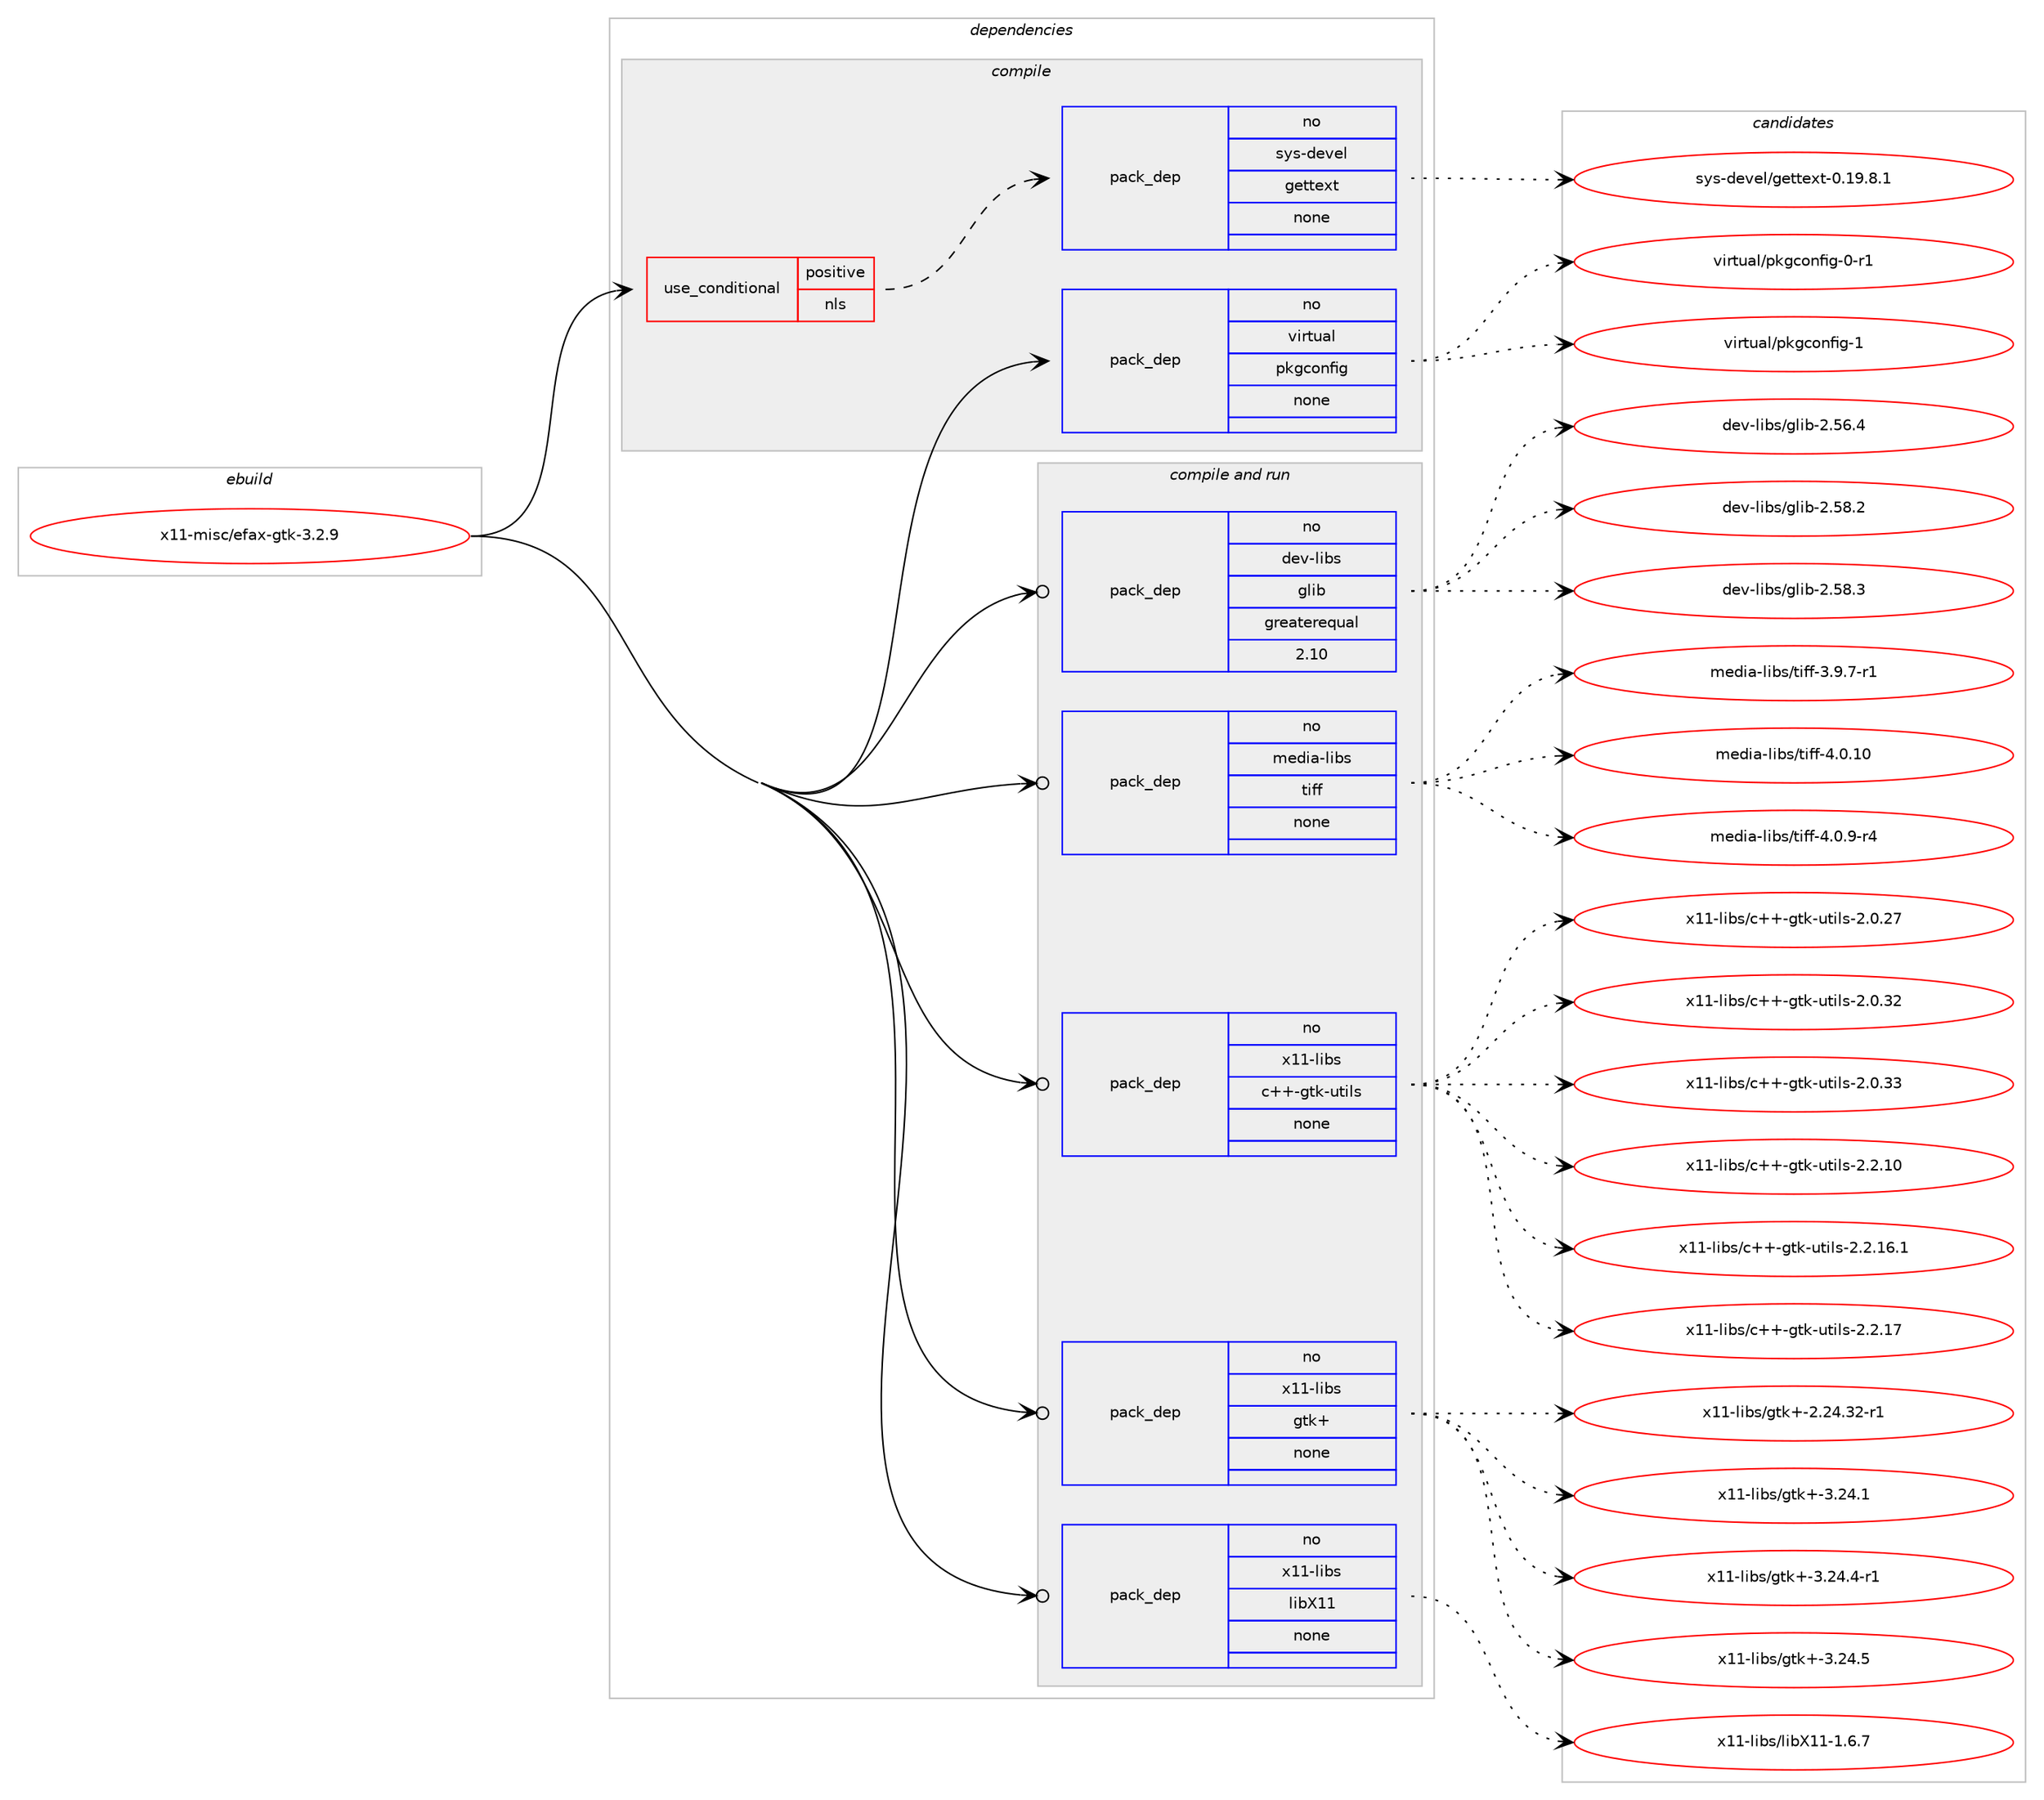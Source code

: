 digraph prolog {

# *************
# Graph options
# *************

newrank=true;
concentrate=true;
compound=true;
graph [rankdir=LR,fontname=Helvetica,fontsize=10,ranksep=1.5];#, ranksep=2.5, nodesep=0.2];
edge  [arrowhead=vee];
node  [fontname=Helvetica,fontsize=10];

# **********
# The ebuild
# **********

subgraph cluster_leftcol {
color=gray;
rank=same;
label=<<i>ebuild</i>>;
id [label="x11-misc/efax-gtk-3.2.9", color=red, width=4, href="../x11-misc/efax-gtk-3.2.9.svg"];
}

# ****************
# The dependencies
# ****************

subgraph cluster_midcol {
color=gray;
label=<<i>dependencies</i>>;
subgraph cluster_compile {
fillcolor="#eeeeee";
style=filled;
label=<<i>compile</i>>;
subgraph cond466453 {
dependency1762633 [label=<<TABLE BORDER="0" CELLBORDER="1" CELLSPACING="0" CELLPADDING="4"><TR><TD ROWSPAN="3" CELLPADDING="10">use_conditional</TD></TR><TR><TD>positive</TD></TR><TR><TD>nls</TD></TR></TABLE>>, shape=none, color=red];
subgraph pack1266510 {
dependency1762634 [label=<<TABLE BORDER="0" CELLBORDER="1" CELLSPACING="0" CELLPADDING="4" WIDTH="220"><TR><TD ROWSPAN="6" CELLPADDING="30">pack_dep</TD></TR><TR><TD WIDTH="110">no</TD></TR><TR><TD>sys-devel</TD></TR><TR><TD>gettext</TD></TR><TR><TD>none</TD></TR><TR><TD></TD></TR></TABLE>>, shape=none, color=blue];
}
dependency1762633:e -> dependency1762634:w [weight=20,style="dashed",arrowhead="vee"];
}
id:e -> dependency1762633:w [weight=20,style="solid",arrowhead="vee"];
subgraph pack1266511 {
dependency1762635 [label=<<TABLE BORDER="0" CELLBORDER="1" CELLSPACING="0" CELLPADDING="4" WIDTH="220"><TR><TD ROWSPAN="6" CELLPADDING="30">pack_dep</TD></TR><TR><TD WIDTH="110">no</TD></TR><TR><TD>virtual</TD></TR><TR><TD>pkgconfig</TD></TR><TR><TD>none</TD></TR><TR><TD></TD></TR></TABLE>>, shape=none, color=blue];
}
id:e -> dependency1762635:w [weight=20,style="solid",arrowhead="vee"];
}
subgraph cluster_compileandrun {
fillcolor="#eeeeee";
style=filled;
label=<<i>compile and run</i>>;
subgraph pack1266512 {
dependency1762636 [label=<<TABLE BORDER="0" CELLBORDER="1" CELLSPACING="0" CELLPADDING="4" WIDTH="220"><TR><TD ROWSPAN="6" CELLPADDING="30">pack_dep</TD></TR><TR><TD WIDTH="110">no</TD></TR><TR><TD>dev-libs</TD></TR><TR><TD>glib</TD></TR><TR><TD>greaterequal</TD></TR><TR><TD>2.10</TD></TR></TABLE>>, shape=none, color=blue];
}
id:e -> dependency1762636:w [weight=20,style="solid",arrowhead="odotvee"];
subgraph pack1266513 {
dependency1762637 [label=<<TABLE BORDER="0" CELLBORDER="1" CELLSPACING="0" CELLPADDING="4" WIDTH="220"><TR><TD ROWSPAN="6" CELLPADDING="30">pack_dep</TD></TR><TR><TD WIDTH="110">no</TD></TR><TR><TD>media-libs</TD></TR><TR><TD>tiff</TD></TR><TR><TD>none</TD></TR><TR><TD></TD></TR></TABLE>>, shape=none, color=blue];
}
id:e -> dependency1762637:w [weight=20,style="solid",arrowhead="odotvee"];
subgraph pack1266514 {
dependency1762638 [label=<<TABLE BORDER="0" CELLBORDER="1" CELLSPACING="0" CELLPADDING="4" WIDTH="220"><TR><TD ROWSPAN="6" CELLPADDING="30">pack_dep</TD></TR><TR><TD WIDTH="110">no</TD></TR><TR><TD>x11-libs</TD></TR><TR><TD>c++-gtk-utils</TD></TR><TR><TD>none</TD></TR><TR><TD></TD></TR></TABLE>>, shape=none, color=blue];
}
id:e -> dependency1762638:w [weight=20,style="solid",arrowhead="odotvee"];
subgraph pack1266515 {
dependency1762639 [label=<<TABLE BORDER="0" CELLBORDER="1" CELLSPACING="0" CELLPADDING="4" WIDTH="220"><TR><TD ROWSPAN="6" CELLPADDING="30">pack_dep</TD></TR><TR><TD WIDTH="110">no</TD></TR><TR><TD>x11-libs</TD></TR><TR><TD>gtk+</TD></TR><TR><TD>none</TD></TR><TR><TD></TD></TR></TABLE>>, shape=none, color=blue];
}
id:e -> dependency1762639:w [weight=20,style="solid",arrowhead="odotvee"];
subgraph pack1266516 {
dependency1762640 [label=<<TABLE BORDER="0" CELLBORDER="1" CELLSPACING="0" CELLPADDING="4" WIDTH="220"><TR><TD ROWSPAN="6" CELLPADDING="30">pack_dep</TD></TR><TR><TD WIDTH="110">no</TD></TR><TR><TD>x11-libs</TD></TR><TR><TD>libX11</TD></TR><TR><TD>none</TD></TR><TR><TD></TD></TR></TABLE>>, shape=none, color=blue];
}
id:e -> dependency1762640:w [weight=20,style="solid",arrowhead="odotvee"];
}
subgraph cluster_run {
fillcolor="#eeeeee";
style=filled;
label=<<i>run</i>>;
}
}

# **************
# The candidates
# **************

subgraph cluster_choices {
rank=same;
color=gray;
label=<<i>candidates</i>>;

subgraph choice1266510 {
color=black;
nodesep=1;
choice1151211154510010111810110847103101116116101120116454846495746564649 [label="sys-devel/gettext-0.19.8.1", color=red, width=4,href="../sys-devel/gettext-0.19.8.1.svg"];
dependency1762634:e -> choice1151211154510010111810110847103101116116101120116454846495746564649:w [style=dotted,weight="100"];
}
subgraph choice1266511 {
color=black;
nodesep=1;
choice11810511411611797108471121071039911111010210510345484511449 [label="virtual/pkgconfig-0-r1", color=red, width=4,href="../virtual/pkgconfig-0-r1.svg"];
choice1181051141161179710847112107103991111101021051034549 [label="virtual/pkgconfig-1", color=red, width=4,href="../virtual/pkgconfig-1.svg"];
dependency1762635:e -> choice11810511411611797108471121071039911111010210510345484511449:w [style=dotted,weight="100"];
dependency1762635:e -> choice1181051141161179710847112107103991111101021051034549:w [style=dotted,weight="100"];
}
subgraph choice1266512 {
color=black;
nodesep=1;
choice1001011184510810598115471031081059845504653544652 [label="dev-libs/glib-2.56.4", color=red, width=4,href="../dev-libs/glib-2.56.4.svg"];
choice1001011184510810598115471031081059845504653564650 [label="dev-libs/glib-2.58.2", color=red, width=4,href="../dev-libs/glib-2.58.2.svg"];
choice1001011184510810598115471031081059845504653564651 [label="dev-libs/glib-2.58.3", color=red, width=4,href="../dev-libs/glib-2.58.3.svg"];
dependency1762636:e -> choice1001011184510810598115471031081059845504653544652:w [style=dotted,weight="100"];
dependency1762636:e -> choice1001011184510810598115471031081059845504653564650:w [style=dotted,weight="100"];
dependency1762636:e -> choice1001011184510810598115471031081059845504653564651:w [style=dotted,weight="100"];
}
subgraph choice1266513 {
color=black;
nodesep=1;
choice109101100105974510810598115471161051021024551465746554511449 [label="media-libs/tiff-3.9.7-r1", color=red, width=4,href="../media-libs/tiff-3.9.7-r1.svg"];
choice1091011001059745108105981154711610510210245524648464948 [label="media-libs/tiff-4.0.10", color=red, width=4,href="../media-libs/tiff-4.0.10.svg"];
choice109101100105974510810598115471161051021024552464846574511452 [label="media-libs/tiff-4.0.9-r4", color=red, width=4,href="../media-libs/tiff-4.0.9-r4.svg"];
dependency1762637:e -> choice109101100105974510810598115471161051021024551465746554511449:w [style=dotted,weight="100"];
dependency1762637:e -> choice1091011001059745108105981154711610510210245524648464948:w [style=dotted,weight="100"];
dependency1762637:e -> choice109101100105974510810598115471161051021024552464846574511452:w [style=dotted,weight="100"];
}
subgraph choice1266514 {
color=black;
nodesep=1;
choice1204949451081059811547994343451031161074511711610510811545504648465055 [label="x11-libs/c++-gtk-utils-2.0.27", color=red, width=4,href="../x11-libs/c++-gtk-utils-2.0.27.svg"];
choice1204949451081059811547994343451031161074511711610510811545504648465150 [label="x11-libs/c++-gtk-utils-2.0.32", color=red, width=4,href="../x11-libs/c++-gtk-utils-2.0.32.svg"];
choice1204949451081059811547994343451031161074511711610510811545504648465151 [label="x11-libs/c++-gtk-utils-2.0.33", color=red, width=4,href="../x11-libs/c++-gtk-utils-2.0.33.svg"];
choice1204949451081059811547994343451031161074511711610510811545504650464948 [label="x11-libs/c++-gtk-utils-2.2.10", color=red, width=4,href="../x11-libs/c++-gtk-utils-2.2.10.svg"];
choice12049494510810598115479943434510311610745117116105108115455046504649544649 [label="x11-libs/c++-gtk-utils-2.2.16.1", color=red, width=4,href="../x11-libs/c++-gtk-utils-2.2.16.1.svg"];
choice1204949451081059811547994343451031161074511711610510811545504650464955 [label="x11-libs/c++-gtk-utils-2.2.17", color=red, width=4,href="../x11-libs/c++-gtk-utils-2.2.17.svg"];
dependency1762638:e -> choice1204949451081059811547994343451031161074511711610510811545504648465055:w [style=dotted,weight="100"];
dependency1762638:e -> choice1204949451081059811547994343451031161074511711610510811545504648465150:w [style=dotted,weight="100"];
dependency1762638:e -> choice1204949451081059811547994343451031161074511711610510811545504648465151:w [style=dotted,weight="100"];
dependency1762638:e -> choice1204949451081059811547994343451031161074511711610510811545504650464948:w [style=dotted,weight="100"];
dependency1762638:e -> choice12049494510810598115479943434510311610745117116105108115455046504649544649:w [style=dotted,weight="100"];
dependency1762638:e -> choice1204949451081059811547994343451031161074511711610510811545504650464955:w [style=dotted,weight="100"];
}
subgraph choice1266515 {
color=black;
nodesep=1;
choice12049494510810598115471031161074345504650524651504511449 [label="x11-libs/gtk+-2.24.32-r1", color=red, width=4,href="../x11-libs/gtk+-2.24.32-r1.svg"];
choice12049494510810598115471031161074345514650524649 [label="x11-libs/gtk+-3.24.1", color=red, width=4,href="../x11-libs/gtk+-3.24.1.svg"];
choice120494945108105981154710311610743455146505246524511449 [label="x11-libs/gtk+-3.24.4-r1", color=red, width=4,href="../x11-libs/gtk+-3.24.4-r1.svg"];
choice12049494510810598115471031161074345514650524653 [label="x11-libs/gtk+-3.24.5", color=red, width=4,href="../x11-libs/gtk+-3.24.5.svg"];
dependency1762639:e -> choice12049494510810598115471031161074345504650524651504511449:w [style=dotted,weight="100"];
dependency1762639:e -> choice12049494510810598115471031161074345514650524649:w [style=dotted,weight="100"];
dependency1762639:e -> choice120494945108105981154710311610743455146505246524511449:w [style=dotted,weight="100"];
dependency1762639:e -> choice12049494510810598115471031161074345514650524653:w [style=dotted,weight="100"];
}
subgraph choice1266516 {
color=black;
nodesep=1;
choice120494945108105981154710810598884949454946544655 [label="x11-libs/libX11-1.6.7", color=red, width=4,href="../x11-libs/libX11-1.6.7.svg"];
dependency1762640:e -> choice120494945108105981154710810598884949454946544655:w [style=dotted,weight="100"];
}
}

}
